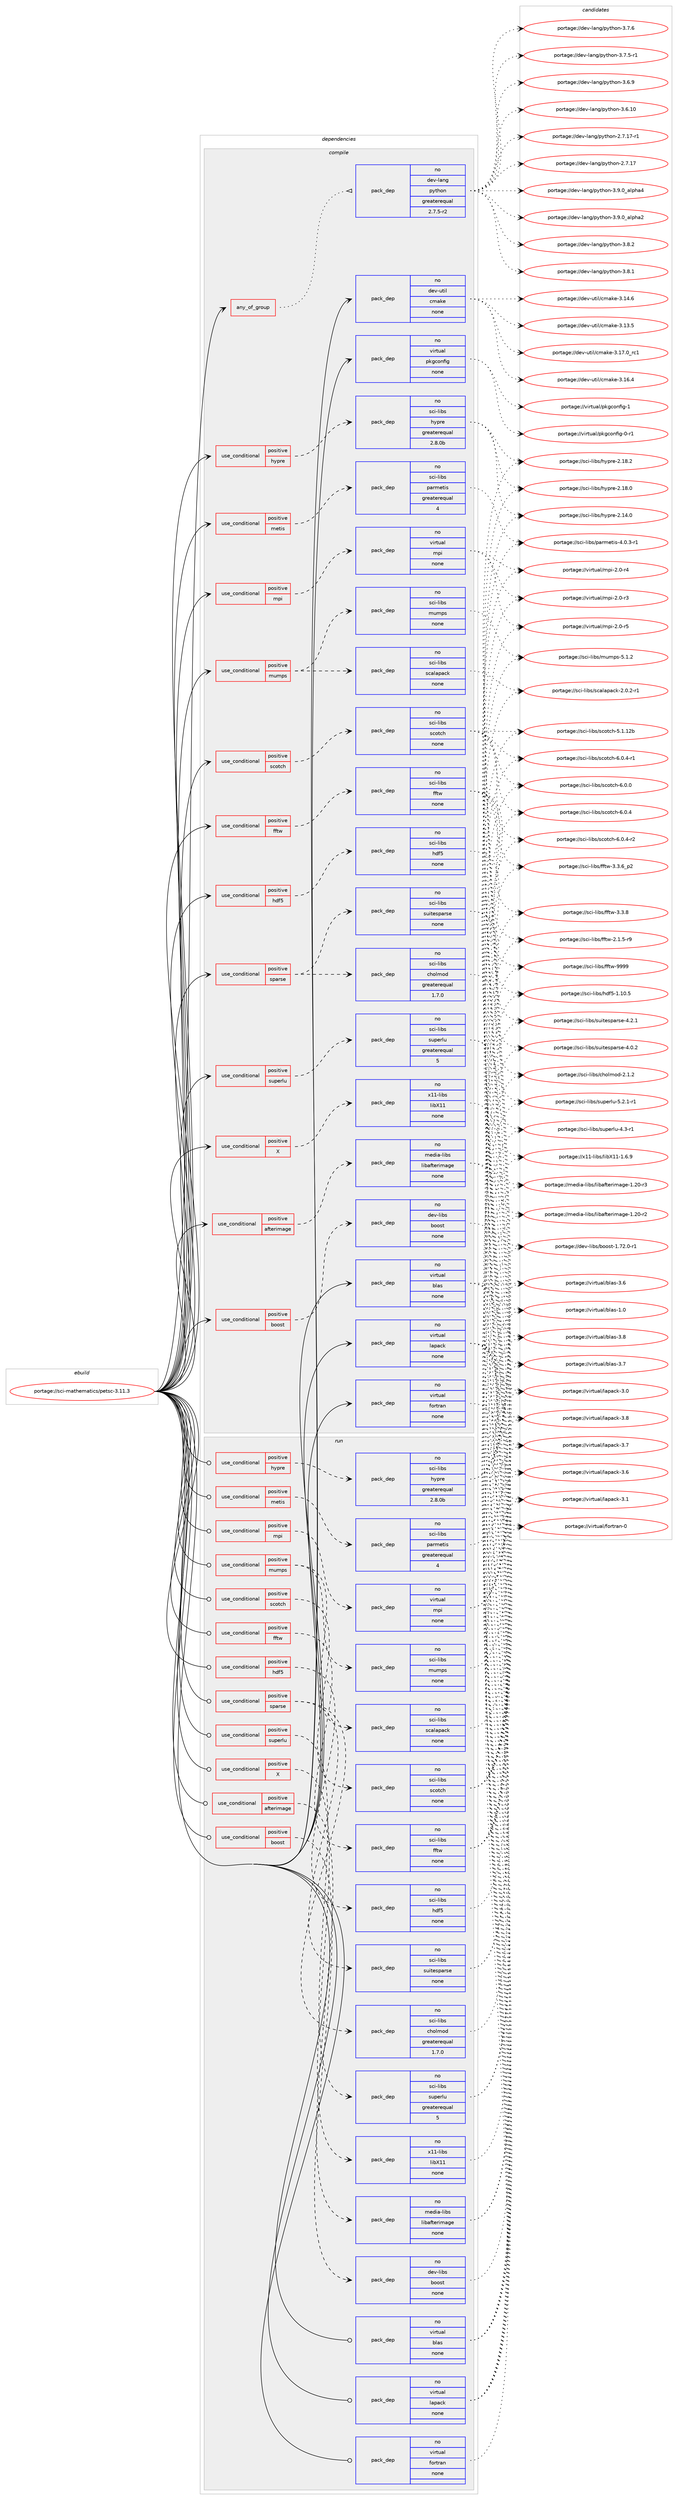 digraph prolog {

# *************
# Graph options
# *************

newrank=true;
concentrate=true;
compound=true;
graph [rankdir=LR,fontname=Helvetica,fontsize=10,ranksep=1.5];#, ranksep=2.5, nodesep=0.2];
edge  [arrowhead=vee];
node  [fontname=Helvetica,fontsize=10];

# **********
# The ebuild
# **********

subgraph cluster_leftcol {
color=gray;
rank=same;
label=<<i>ebuild</i>>;
id [label="portage://sci-mathematics/petsc-3.11.3", color=red, width=4, href="../sci-mathematics/petsc-3.11.3.svg"];
}

# ****************
# The dependencies
# ****************

subgraph cluster_midcol {
color=gray;
label=<<i>dependencies</i>>;
subgraph cluster_compile {
fillcolor="#eeeeee";
style=filled;
label=<<i>compile</i>>;
subgraph any966 {
dependency46547 [label=<<TABLE BORDER="0" CELLBORDER="1" CELLSPACING="0" CELLPADDING="4"><TR><TD CELLPADDING="10">any_of_group</TD></TR></TABLE>>, shape=none, color=red];subgraph pack35957 {
dependency46548 [label=<<TABLE BORDER="0" CELLBORDER="1" CELLSPACING="0" CELLPADDING="4" WIDTH="220"><TR><TD ROWSPAN="6" CELLPADDING="30">pack_dep</TD></TR><TR><TD WIDTH="110">no</TD></TR><TR><TD>dev-lang</TD></TR><TR><TD>python</TD></TR><TR><TD>greaterequal</TD></TR><TR><TD>2.7.5-r2</TD></TR></TABLE>>, shape=none, color=blue];
}
dependency46547:e -> dependency46548:w [weight=20,style="dotted",arrowhead="oinv"];
}
id:e -> dependency46547:w [weight=20,style="solid",arrowhead="vee"];
subgraph cond9576 {
dependency46549 [label=<<TABLE BORDER="0" CELLBORDER="1" CELLSPACING="0" CELLPADDING="4"><TR><TD ROWSPAN="3" CELLPADDING="10">use_conditional</TD></TR><TR><TD>positive</TD></TR><TR><TD>X</TD></TR></TABLE>>, shape=none, color=red];
subgraph pack35958 {
dependency46550 [label=<<TABLE BORDER="0" CELLBORDER="1" CELLSPACING="0" CELLPADDING="4" WIDTH="220"><TR><TD ROWSPAN="6" CELLPADDING="30">pack_dep</TD></TR><TR><TD WIDTH="110">no</TD></TR><TR><TD>x11-libs</TD></TR><TR><TD>libX11</TD></TR><TR><TD>none</TD></TR><TR><TD></TD></TR></TABLE>>, shape=none, color=blue];
}
dependency46549:e -> dependency46550:w [weight=20,style="dashed",arrowhead="vee"];
}
id:e -> dependency46549:w [weight=20,style="solid",arrowhead="vee"];
subgraph cond9577 {
dependency46551 [label=<<TABLE BORDER="0" CELLBORDER="1" CELLSPACING="0" CELLPADDING="4"><TR><TD ROWSPAN="3" CELLPADDING="10">use_conditional</TD></TR><TR><TD>positive</TD></TR><TR><TD>afterimage</TD></TR></TABLE>>, shape=none, color=red];
subgraph pack35959 {
dependency46552 [label=<<TABLE BORDER="0" CELLBORDER="1" CELLSPACING="0" CELLPADDING="4" WIDTH="220"><TR><TD ROWSPAN="6" CELLPADDING="30">pack_dep</TD></TR><TR><TD WIDTH="110">no</TD></TR><TR><TD>media-libs</TD></TR><TR><TD>libafterimage</TD></TR><TR><TD>none</TD></TR><TR><TD></TD></TR></TABLE>>, shape=none, color=blue];
}
dependency46551:e -> dependency46552:w [weight=20,style="dashed",arrowhead="vee"];
}
id:e -> dependency46551:w [weight=20,style="solid",arrowhead="vee"];
subgraph cond9578 {
dependency46553 [label=<<TABLE BORDER="0" CELLBORDER="1" CELLSPACING="0" CELLPADDING="4"><TR><TD ROWSPAN="3" CELLPADDING="10">use_conditional</TD></TR><TR><TD>positive</TD></TR><TR><TD>boost</TD></TR></TABLE>>, shape=none, color=red];
subgraph pack35960 {
dependency46554 [label=<<TABLE BORDER="0" CELLBORDER="1" CELLSPACING="0" CELLPADDING="4" WIDTH="220"><TR><TD ROWSPAN="6" CELLPADDING="30">pack_dep</TD></TR><TR><TD WIDTH="110">no</TD></TR><TR><TD>dev-libs</TD></TR><TR><TD>boost</TD></TR><TR><TD>none</TD></TR><TR><TD></TD></TR></TABLE>>, shape=none, color=blue];
}
dependency46553:e -> dependency46554:w [weight=20,style="dashed",arrowhead="vee"];
}
id:e -> dependency46553:w [weight=20,style="solid",arrowhead="vee"];
subgraph cond9579 {
dependency46555 [label=<<TABLE BORDER="0" CELLBORDER="1" CELLSPACING="0" CELLPADDING="4"><TR><TD ROWSPAN="3" CELLPADDING="10">use_conditional</TD></TR><TR><TD>positive</TD></TR><TR><TD>fftw</TD></TR></TABLE>>, shape=none, color=red];
subgraph pack35961 {
dependency46556 [label=<<TABLE BORDER="0" CELLBORDER="1" CELLSPACING="0" CELLPADDING="4" WIDTH="220"><TR><TD ROWSPAN="6" CELLPADDING="30">pack_dep</TD></TR><TR><TD WIDTH="110">no</TD></TR><TR><TD>sci-libs</TD></TR><TR><TD>fftw</TD></TR><TR><TD>none</TD></TR><TR><TD></TD></TR></TABLE>>, shape=none, color=blue];
}
dependency46555:e -> dependency46556:w [weight=20,style="dashed",arrowhead="vee"];
}
id:e -> dependency46555:w [weight=20,style="solid",arrowhead="vee"];
subgraph cond9580 {
dependency46557 [label=<<TABLE BORDER="0" CELLBORDER="1" CELLSPACING="0" CELLPADDING="4"><TR><TD ROWSPAN="3" CELLPADDING="10">use_conditional</TD></TR><TR><TD>positive</TD></TR><TR><TD>hdf5</TD></TR></TABLE>>, shape=none, color=red];
subgraph pack35962 {
dependency46558 [label=<<TABLE BORDER="0" CELLBORDER="1" CELLSPACING="0" CELLPADDING="4" WIDTH="220"><TR><TD ROWSPAN="6" CELLPADDING="30">pack_dep</TD></TR><TR><TD WIDTH="110">no</TD></TR><TR><TD>sci-libs</TD></TR><TR><TD>hdf5</TD></TR><TR><TD>none</TD></TR><TR><TD></TD></TR></TABLE>>, shape=none, color=blue];
}
dependency46557:e -> dependency46558:w [weight=20,style="dashed",arrowhead="vee"];
}
id:e -> dependency46557:w [weight=20,style="solid",arrowhead="vee"];
subgraph cond9581 {
dependency46559 [label=<<TABLE BORDER="0" CELLBORDER="1" CELLSPACING="0" CELLPADDING="4"><TR><TD ROWSPAN="3" CELLPADDING="10">use_conditional</TD></TR><TR><TD>positive</TD></TR><TR><TD>hypre</TD></TR></TABLE>>, shape=none, color=red];
subgraph pack35963 {
dependency46560 [label=<<TABLE BORDER="0" CELLBORDER="1" CELLSPACING="0" CELLPADDING="4" WIDTH="220"><TR><TD ROWSPAN="6" CELLPADDING="30">pack_dep</TD></TR><TR><TD WIDTH="110">no</TD></TR><TR><TD>sci-libs</TD></TR><TR><TD>hypre</TD></TR><TR><TD>greaterequal</TD></TR><TR><TD>2.8.0b</TD></TR></TABLE>>, shape=none, color=blue];
}
dependency46559:e -> dependency46560:w [weight=20,style="dashed",arrowhead="vee"];
}
id:e -> dependency46559:w [weight=20,style="solid",arrowhead="vee"];
subgraph cond9582 {
dependency46561 [label=<<TABLE BORDER="0" CELLBORDER="1" CELLSPACING="0" CELLPADDING="4"><TR><TD ROWSPAN="3" CELLPADDING="10">use_conditional</TD></TR><TR><TD>positive</TD></TR><TR><TD>metis</TD></TR></TABLE>>, shape=none, color=red];
subgraph pack35964 {
dependency46562 [label=<<TABLE BORDER="0" CELLBORDER="1" CELLSPACING="0" CELLPADDING="4" WIDTH="220"><TR><TD ROWSPAN="6" CELLPADDING="30">pack_dep</TD></TR><TR><TD WIDTH="110">no</TD></TR><TR><TD>sci-libs</TD></TR><TR><TD>parmetis</TD></TR><TR><TD>greaterequal</TD></TR><TR><TD>4</TD></TR></TABLE>>, shape=none, color=blue];
}
dependency46561:e -> dependency46562:w [weight=20,style="dashed",arrowhead="vee"];
}
id:e -> dependency46561:w [weight=20,style="solid",arrowhead="vee"];
subgraph cond9583 {
dependency46563 [label=<<TABLE BORDER="0" CELLBORDER="1" CELLSPACING="0" CELLPADDING="4"><TR><TD ROWSPAN="3" CELLPADDING="10">use_conditional</TD></TR><TR><TD>positive</TD></TR><TR><TD>mpi</TD></TR></TABLE>>, shape=none, color=red];
subgraph pack35965 {
dependency46564 [label=<<TABLE BORDER="0" CELLBORDER="1" CELLSPACING="0" CELLPADDING="4" WIDTH="220"><TR><TD ROWSPAN="6" CELLPADDING="30">pack_dep</TD></TR><TR><TD WIDTH="110">no</TD></TR><TR><TD>virtual</TD></TR><TR><TD>mpi</TD></TR><TR><TD>none</TD></TR><TR><TD></TD></TR></TABLE>>, shape=none, color=blue];
}
dependency46563:e -> dependency46564:w [weight=20,style="dashed",arrowhead="vee"];
}
id:e -> dependency46563:w [weight=20,style="solid",arrowhead="vee"];
subgraph cond9584 {
dependency46565 [label=<<TABLE BORDER="0" CELLBORDER="1" CELLSPACING="0" CELLPADDING="4"><TR><TD ROWSPAN="3" CELLPADDING="10">use_conditional</TD></TR><TR><TD>positive</TD></TR><TR><TD>mumps</TD></TR></TABLE>>, shape=none, color=red];
subgraph pack35966 {
dependency46566 [label=<<TABLE BORDER="0" CELLBORDER="1" CELLSPACING="0" CELLPADDING="4" WIDTH="220"><TR><TD ROWSPAN="6" CELLPADDING="30">pack_dep</TD></TR><TR><TD WIDTH="110">no</TD></TR><TR><TD>sci-libs</TD></TR><TR><TD>mumps</TD></TR><TR><TD>none</TD></TR><TR><TD></TD></TR></TABLE>>, shape=none, color=blue];
}
dependency46565:e -> dependency46566:w [weight=20,style="dashed",arrowhead="vee"];
subgraph pack35967 {
dependency46567 [label=<<TABLE BORDER="0" CELLBORDER="1" CELLSPACING="0" CELLPADDING="4" WIDTH="220"><TR><TD ROWSPAN="6" CELLPADDING="30">pack_dep</TD></TR><TR><TD WIDTH="110">no</TD></TR><TR><TD>sci-libs</TD></TR><TR><TD>scalapack</TD></TR><TR><TD>none</TD></TR><TR><TD></TD></TR></TABLE>>, shape=none, color=blue];
}
dependency46565:e -> dependency46567:w [weight=20,style="dashed",arrowhead="vee"];
}
id:e -> dependency46565:w [weight=20,style="solid",arrowhead="vee"];
subgraph cond9585 {
dependency46568 [label=<<TABLE BORDER="0" CELLBORDER="1" CELLSPACING="0" CELLPADDING="4"><TR><TD ROWSPAN="3" CELLPADDING="10">use_conditional</TD></TR><TR><TD>positive</TD></TR><TR><TD>scotch</TD></TR></TABLE>>, shape=none, color=red];
subgraph pack35968 {
dependency46569 [label=<<TABLE BORDER="0" CELLBORDER="1" CELLSPACING="0" CELLPADDING="4" WIDTH="220"><TR><TD ROWSPAN="6" CELLPADDING="30">pack_dep</TD></TR><TR><TD WIDTH="110">no</TD></TR><TR><TD>sci-libs</TD></TR><TR><TD>scotch</TD></TR><TR><TD>none</TD></TR><TR><TD></TD></TR></TABLE>>, shape=none, color=blue];
}
dependency46568:e -> dependency46569:w [weight=20,style="dashed",arrowhead="vee"];
}
id:e -> dependency46568:w [weight=20,style="solid",arrowhead="vee"];
subgraph cond9586 {
dependency46570 [label=<<TABLE BORDER="0" CELLBORDER="1" CELLSPACING="0" CELLPADDING="4"><TR><TD ROWSPAN="3" CELLPADDING="10">use_conditional</TD></TR><TR><TD>positive</TD></TR><TR><TD>sparse</TD></TR></TABLE>>, shape=none, color=red];
subgraph pack35969 {
dependency46571 [label=<<TABLE BORDER="0" CELLBORDER="1" CELLSPACING="0" CELLPADDING="4" WIDTH="220"><TR><TD ROWSPAN="6" CELLPADDING="30">pack_dep</TD></TR><TR><TD WIDTH="110">no</TD></TR><TR><TD>sci-libs</TD></TR><TR><TD>suitesparse</TD></TR><TR><TD>none</TD></TR><TR><TD></TD></TR></TABLE>>, shape=none, color=blue];
}
dependency46570:e -> dependency46571:w [weight=20,style="dashed",arrowhead="vee"];
subgraph pack35970 {
dependency46572 [label=<<TABLE BORDER="0" CELLBORDER="1" CELLSPACING="0" CELLPADDING="4" WIDTH="220"><TR><TD ROWSPAN="6" CELLPADDING="30">pack_dep</TD></TR><TR><TD WIDTH="110">no</TD></TR><TR><TD>sci-libs</TD></TR><TR><TD>cholmod</TD></TR><TR><TD>greaterequal</TD></TR><TR><TD>1.7.0</TD></TR></TABLE>>, shape=none, color=blue];
}
dependency46570:e -> dependency46572:w [weight=20,style="dashed",arrowhead="vee"];
}
id:e -> dependency46570:w [weight=20,style="solid",arrowhead="vee"];
subgraph cond9587 {
dependency46573 [label=<<TABLE BORDER="0" CELLBORDER="1" CELLSPACING="0" CELLPADDING="4"><TR><TD ROWSPAN="3" CELLPADDING="10">use_conditional</TD></TR><TR><TD>positive</TD></TR><TR><TD>superlu</TD></TR></TABLE>>, shape=none, color=red];
subgraph pack35971 {
dependency46574 [label=<<TABLE BORDER="0" CELLBORDER="1" CELLSPACING="0" CELLPADDING="4" WIDTH="220"><TR><TD ROWSPAN="6" CELLPADDING="30">pack_dep</TD></TR><TR><TD WIDTH="110">no</TD></TR><TR><TD>sci-libs</TD></TR><TR><TD>superlu</TD></TR><TR><TD>greaterequal</TD></TR><TR><TD>5</TD></TR></TABLE>>, shape=none, color=blue];
}
dependency46573:e -> dependency46574:w [weight=20,style="dashed",arrowhead="vee"];
}
id:e -> dependency46573:w [weight=20,style="solid",arrowhead="vee"];
subgraph pack35972 {
dependency46575 [label=<<TABLE BORDER="0" CELLBORDER="1" CELLSPACING="0" CELLPADDING="4" WIDTH="220"><TR><TD ROWSPAN="6" CELLPADDING="30">pack_dep</TD></TR><TR><TD WIDTH="110">no</TD></TR><TR><TD>dev-util</TD></TR><TR><TD>cmake</TD></TR><TR><TD>none</TD></TR><TR><TD></TD></TR></TABLE>>, shape=none, color=blue];
}
id:e -> dependency46575:w [weight=20,style="solid",arrowhead="vee"];
subgraph pack35973 {
dependency46576 [label=<<TABLE BORDER="0" CELLBORDER="1" CELLSPACING="0" CELLPADDING="4" WIDTH="220"><TR><TD ROWSPAN="6" CELLPADDING="30">pack_dep</TD></TR><TR><TD WIDTH="110">no</TD></TR><TR><TD>virtual</TD></TR><TR><TD>blas</TD></TR><TR><TD>none</TD></TR><TR><TD></TD></TR></TABLE>>, shape=none, color=blue];
}
id:e -> dependency46576:w [weight=20,style="solid",arrowhead="vee"];
subgraph pack35974 {
dependency46577 [label=<<TABLE BORDER="0" CELLBORDER="1" CELLSPACING="0" CELLPADDING="4" WIDTH="220"><TR><TD ROWSPAN="6" CELLPADDING="30">pack_dep</TD></TR><TR><TD WIDTH="110">no</TD></TR><TR><TD>virtual</TD></TR><TR><TD>fortran</TD></TR><TR><TD>none</TD></TR><TR><TD></TD></TR></TABLE>>, shape=none, color=blue];
}
id:e -> dependency46577:w [weight=20,style="solid",arrowhead="vee"];
subgraph pack35975 {
dependency46578 [label=<<TABLE BORDER="0" CELLBORDER="1" CELLSPACING="0" CELLPADDING="4" WIDTH="220"><TR><TD ROWSPAN="6" CELLPADDING="30">pack_dep</TD></TR><TR><TD WIDTH="110">no</TD></TR><TR><TD>virtual</TD></TR><TR><TD>lapack</TD></TR><TR><TD>none</TD></TR><TR><TD></TD></TR></TABLE>>, shape=none, color=blue];
}
id:e -> dependency46578:w [weight=20,style="solid",arrowhead="vee"];
subgraph pack35976 {
dependency46579 [label=<<TABLE BORDER="0" CELLBORDER="1" CELLSPACING="0" CELLPADDING="4" WIDTH="220"><TR><TD ROWSPAN="6" CELLPADDING="30">pack_dep</TD></TR><TR><TD WIDTH="110">no</TD></TR><TR><TD>virtual</TD></TR><TR><TD>pkgconfig</TD></TR><TR><TD>none</TD></TR><TR><TD></TD></TR></TABLE>>, shape=none, color=blue];
}
id:e -> dependency46579:w [weight=20,style="solid",arrowhead="vee"];
}
subgraph cluster_compileandrun {
fillcolor="#eeeeee";
style=filled;
label=<<i>compile and run</i>>;
}
subgraph cluster_run {
fillcolor="#eeeeee";
style=filled;
label=<<i>run</i>>;
subgraph cond9588 {
dependency46580 [label=<<TABLE BORDER="0" CELLBORDER="1" CELLSPACING="0" CELLPADDING="4"><TR><TD ROWSPAN="3" CELLPADDING="10">use_conditional</TD></TR><TR><TD>positive</TD></TR><TR><TD>X</TD></TR></TABLE>>, shape=none, color=red];
subgraph pack35977 {
dependency46581 [label=<<TABLE BORDER="0" CELLBORDER="1" CELLSPACING="0" CELLPADDING="4" WIDTH="220"><TR><TD ROWSPAN="6" CELLPADDING="30">pack_dep</TD></TR><TR><TD WIDTH="110">no</TD></TR><TR><TD>x11-libs</TD></TR><TR><TD>libX11</TD></TR><TR><TD>none</TD></TR><TR><TD></TD></TR></TABLE>>, shape=none, color=blue];
}
dependency46580:e -> dependency46581:w [weight=20,style="dashed",arrowhead="vee"];
}
id:e -> dependency46580:w [weight=20,style="solid",arrowhead="odot"];
subgraph cond9589 {
dependency46582 [label=<<TABLE BORDER="0" CELLBORDER="1" CELLSPACING="0" CELLPADDING="4"><TR><TD ROWSPAN="3" CELLPADDING="10">use_conditional</TD></TR><TR><TD>positive</TD></TR><TR><TD>afterimage</TD></TR></TABLE>>, shape=none, color=red];
subgraph pack35978 {
dependency46583 [label=<<TABLE BORDER="0" CELLBORDER="1" CELLSPACING="0" CELLPADDING="4" WIDTH="220"><TR><TD ROWSPAN="6" CELLPADDING="30">pack_dep</TD></TR><TR><TD WIDTH="110">no</TD></TR><TR><TD>media-libs</TD></TR><TR><TD>libafterimage</TD></TR><TR><TD>none</TD></TR><TR><TD></TD></TR></TABLE>>, shape=none, color=blue];
}
dependency46582:e -> dependency46583:w [weight=20,style="dashed",arrowhead="vee"];
}
id:e -> dependency46582:w [weight=20,style="solid",arrowhead="odot"];
subgraph cond9590 {
dependency46584 [label=<<TABLE BORDER="0" CELLBORDER="1" CELLSPACING="0" CELLPADDING="4"><TR><TD ROWSPAN="3" CELLPADDING="10">use_conditional</TD></TR><TR><TD>positive</TD></TR><TR><TD>boost</TD></TR></TABLE>>, shape=none, color=red];
subgraph pack35979 {
dependency46585 [label=<<TABLE BORDER="0" CELLBORDER="1" CELLSPACING="0" CELLPADDING="4" WIDTH="220"><TR><TD ROWSPAN="6" CELLPADDING="30">pack_dep</TD></TR><TR><TD WIDTH="110">no</TD></TR><TR><TD>dev-libs</TD></TR><TR><TD>boost</TD></TR><TR><TD>none</TD></TR><TR><TD></TD></TR></TABLE>>, shape=none, color=blue];
}
dependency46584:e -> dependency46585:w [weight=20,style="dashed",arrowhead="vee"];
}
id:e -> dependency46584:w [weight=20,style="solid",arrowhead="odot"];
subgraph cond9591 {
dependency46586 [label=<<TABLE BORDER="0" CELLBORDER="1" CELLSPACING="0" CELLPADDING="4"><TR><TD ROWSPAN="3" CELLPADDING="10">use_conditional</TD></TR><TR><TD>positive</TD></TR><TR><TD>fftw</TD></TR></TABLE>>, shape=none, color=red];
subgraph pack35980 {
dependency46587 [label=<<TABLE BORDER="0" CELLBORDER="1" CELLSPACING="0" CELLPADDING="4" WIDTH="220"><TR><TD ROWSPAN="6" CELLPADDING="30">pack_dep</TD></TR><TR><TD WIDTH="110">no</TD></TR><TR><TD>sci-libs</TD></TR><TR><TD>fftw</TD></TR><TR><TD>none</TD></TR><TR><TD></TD></TR></TABLE>>, shape=none, color=blue];
}
dependency46586:e -> dependency46587:w [weight=20,style="dashed",arrowhead="vee"];
}
id:e -> dependency46586:w [weight=20,style="solid",arrowhead="odot"];
subgraph cond9592 {
dependency46588 [label=<<TABLE BORDER="0" CELLBORDER="1" CELLSPACING="0" CELLPADDING="4"><TR><TD ROWSPAN="3" CELLPADDING="10">use_conditional</TD></TR><TR><TD>positive</TD></TR><TR><TD>hdf5</TD></TR></TABLE>>, shape=none, color=red];
subgraph pack35981 {
dependency46589 [label=<<TABLE BORDER="0" CELLBORDER="1" CELLSPACING="0" CELLPADDING="4" WIDTH="220"><TR><TD ROWSPAN="6" CELLPADDING="30">pack_dep</TD></TR><TR><TD WIDTH="110">no</TD></TR><TR><TD>sci-libs</TD></TR><TR><TD>hdf5</TD></TR><TR><TD>none</TD></TR><TR><TD></TD></TR></TABLE>>, shape=none, color=blue];
}
dependency46588:e -> dependency46589:w [weight=20,style="dashed",arrowhead="vee"];
}
id:e -> dependency46588:w [weight=20,style="solid",arrowhead="odot"];
subgraph cond9593 {
dependency46590 [label=<<TABLE BORDER="0" CELLBORDER="1" CELLSPACING="0" CELLPADDING="4"><TR><TD ROWSPAN="3" CELLPADDING="10">use_conditional</TD></TR><TR><TD>positive</TD></TR><TR><TD>hypre</TD></TR></TABLE>>, shape=none, color=red];
subgraph pack35982 {
dependency46591 [label=<<TABLE BORDER="0" CELLBORDER="1" CELLSPACING="0" CELLPADDING="4" WIDTH="220"><TR><TD ROWSPAN="6" CELLPADDING="30">pack_dep</TD></TR><TR><TD WIDTH="110">no</TD></TR><TR><TD>sci-libs</TD></TR><TR><TD>hypre</TD></TR><TR><TD>greaterequal</TD></TR><TR><TD>2.8.0b</TD></TR></TABLE>>, shape=none, color=blue];
}
dependency46590:e -> dependency46591:w [weight=20,style="dashed",arrowhead="vee"];
}
id:e -> dependency46590:w [weight=20,style="solid",arrowhead="odot"];
subgraph cond9594 {
dependency46592 [label=<<TABLE BORDER="0" CELLBORDER="1" CELLSPACING="0" CELLPADDING="4"><TR><TD ROWSPAN="3" CELLPADDING="10">use_conditional</TD></TR><TR><TD>positive</TD></TR><TR><TD>metis</TD></TR></TABLE>>, shape=none, color=red];
subgraph pack35983 {
dependency46593 [label=<<TABLE BORDER="0" CELLBORDER="1" CELLSPACING="0" CELLPADDING="4" WIDTH="220"><TR><TD ROWSPAN="6" CELLPADDING="30">pack_dep</TD></TR><TR><TD WIDTH="110">no</TD></TR><TR><TD>sci-libs</TD></TR><TR><TD>parmetis</TD></TR><TR><TD>greaterequal</TD></TR><TR><TD>4</TD></TR></TABLE>>, shape=none, color=blue];
}
dependency46592:e -> dependency46593:w [weight=20,style="dashed",arrowhead="vee"];
}
id:e -> dependency46592:w [weight=20,style="solid",arrowhead="odot"];
subgraph cond9595 {
dependency46594 [label=<<TABLE BORDER="0" CELLBORDER="1" CELLSPACING="0" CELLPADDING="4"><TR><TD ROWSPAN="3" CELLPADDING="10">use_conditional</TD></TR><TR><TD>positive</TD></TR><TR><TD>mpi</TD></TR></TABLE>>, shape=none, color=red];
subgraph pack35984 {
dependency46595 [label=<<TABLE BORDER="0" CELLBORDER="1" CELLSPACING="0" CELLPADDING="4" WIDTH="220"><TR><TD ROWSPAN="6" CELLPADDING="30">pack_dep</TD></TR><TR><TD WIDTH="110">no</TD></TR><TR><TD>virtual</TD></TR><TR><TD>mpi</TD></TR><TR><TD>none</TD></TR><TR><TD></TD></TR></TABLE>>, shape=none, color=blue];
}
dependency46594:e -> dependency46595:w [weight=20,style="dashed",arrowhead="vee"];
}
id:e -> dependency46594:w [weight=20,style="solid",arrowhead="odot"];
subgraph cond9596 {
dependency46596 [label=<<TABLE BORDER="0" CELLBORDER="1" CELLSPACING="0" CELLPADDING="4"><TR><TD ROWSPAN="3" CELLPADDING="10">use_conditional</TD></TR><TR><TD>positive</TD></TR><TR><TD>mumps</TD></TR></TABLE>>, shape=none, color=red];
subgraph pack35985 {
dependency46597 [label=<<TABLE BORDER="0" CELLBORDER="1" CELLSPACING="0" CELLPADDING="4" WIDTH="220"><TR><TD ROWSPAN="6" CELLPADDING="30">pack_dep</TD></TR><TR><TD WIDTH="110">no</TD></TR><TR><TD>sci-libs</TD></TR><TR><TD>mumps</TD></TR><TR><TD>none</TD></TR><TR><TD></TD></TR></TABLE>>, shape=none, color=blue];
}
dependency46596:e -> dependency46597:w [weight=20,style="dashed",arrowhead="vee"];
subgraph pack35986 {
dependency46598 [label=<<TABLE BORDER="0" CELLBORDER="1" CELLSPACING="0" CELLPADDING="4" WIDTH="220"><TR><TD ROWSPAN="6" CELLPADDING="30">pack_dep</TD></TR><TR><TD WIDTH="110">no</TD></TR><TR><TD>sci-libs</TD></TR><TR><TD>scalapack</TD></TR><TR><TD>none</TD></TR><TR><TD></TD></TR></TABLE>>, shape=none, color=blue];
}
dependency46596:e -> dependency46598:w [weight=20,style="dashed",arrowhead="vee"];
}
id:e -> dependency46596:w [weight=20,style="solid",arrowhead="odot"];
subgraph cond9597 {
dependency46599 [label=<<TABLE BORDER="0" CELLBORDER="1" CELLSPACING="0" CELLPADDING="4"><TR><TD ROWSPAN="3" CELLPADDING="10">use_conditional</TD></TR><TR><TD>positive</TD></TR><TR><TD>scotch</TD></TR></TABLE>>, shape=none, color=red];
subgraph pack35987 {
dependency46600 [label=<<TABLE BORDER="0" CELLBORDER="1" CELLSPACING="0" CELLPADDING="4" WIDTH="220"><TR><TD ROWSPAN="6" CELLPADDING="30">pack_dep</TD></TR><TR><TD WIDTH="110">no</TD></TR><TR><TD>sci-libs</TD></TR><TR><TD>scotch</TD></TR><TR><TD>none</TD></TR><TR><TD></TD></TR></TABLE>>, shape=none, color=blue];
}
dependency46599:e -> dependency46600:w [weight=20,style="dashed",arrowhead="vee"];
}
id:e -> dependency46599:w [weight=20,style="solid",arrowhead="odot"];
subgraph cond9598 {
dependency46601 [label=<<TABLE BORDER="0" CELLBORDER="1" CELLSPACING="0" CELLPADDING="4"><TR><TD ROWSPAN="3" CELLPADDING="10">use_conditional</TD></TR><TR><TD>positive</TD></TR><TR><TD>sparse</TD></TR></TABLE>>, shape=none, color=red];
subgraph pack35988 {
dependency46602 [label=<<TABLE BORDER="0" CELLBORDER="1" CELLSPACING="0" CELLPADDING="4" WIDTH="220"><TR><TD ROWSPAN="6" CELLPADDING="30">pack_dep</TD></TR><TR><TD WIDTH="110">no</TD></TR><TR><TD>sci-libs</TD></TR><TR><TD>suitesparse</TD></TR><TR><TD>none</TD></TR><TR><TD></TD></TR></TABLE>>, shape=none, color=blue];
}
dependency46601:e -> dependency46602:w [weight=20,style="dashed",arrowhead="vee"];
subgraph pack35989 {
dependency46603 [label=<<TABLE BORDER="0" CELLBORDER="1" CELLSPACING="0" CELLPADDING="4" WIDTH="220"><TR><TD ROWSPAN="6" CELLPADDING="30">pack_dep</TD></TR><TR><TD WIDTH="110">no</TD></TR><TR><TD>sci-libs</TD></TR><TR><TD>cholmod</TD></TR><TR><TD>greaterequal</TD></TR><TR><TD>1.7.0</TD></TR></TABLE>>, shape=none, color=blue];
}
dependency46601:e -> dependency46603:w [weight=20,style="dashed",arrowhead="vee"];
}
id:e -> dependency46601:w [weight=20,style="solid",arrowhead="odot"];
subgraph cond9599 {
dependency46604 [label=<<TABLE BORDER="0" CELLBORDER="1" CELLSPACING="0" CELLPADDING="4"><TR><TD ROWSPAN="3" CELLPADDING="10">use_conditional</TD></TR><TR><TD>positive</TD></TR><TR><TD>superlu</TD></TR></TABLE>>, shape=none, color=red];
subgraph pack35990 {
dependency46605 [label=<<TABLE BORDER="0" CELLBORDER="1" CELLSPACING="0" CELLPADDING="4" WIDTH="220"><TR><TD ROWSPAN="6" CELLPADDING="30">pack_dep</TD></TR><TR><TD WIDTH="110">no</TD></TR><TR><TD>sci-libs</TD></TR><TR><TD>superlu</TD></TR><TR><TD>greaterequal</TD></TR><TR><TD>5</TD></TR></TABLE>>, shape=none, color=blue];
}
dependency46604:e -> dependency46605:w [weight=20,style="dashed",arrowhead="vee"];
}
id:e -> dependency46604:w [weight=20,style="solid",arrowhead="odot"];
subgraph pack35991 {
dependency46606 [label=<<TABLE BORDER="0" CELLBORDER="1" CELLSPACING="0" CELLPADDING="4" WIDTH="220"><TR><TD ROWSPAN="6" CELLPADDING="30">pack_dep</TD></TR><TR><TD WIDTH="110">no</TD></TR><TR><TD>virtual</TD></TR><TR><TD>blas</TD></TR><TR><TD>none</TD></TR><TR><TD></TD></TR></TABLE>>, shape=none, color=blue];
}
id:e -> dependency46606:w [weight=20,style="solid",arrowhead="odot"];
subgraph pack35992 {
dependency46607 [label=<<TABLE BORDER="0" CELLBORDER="1" CELLSPACING="0" CELLPADDING="4" WIDTH="220"><TR><TD ROWSPAN="6" CELLPADDING="30">pack_dep</TD></TR><TR><TD WIDTH="110">no</TD></TR><TR><TD>virtual</TD></TR><TR><TD>fortran</TD></TR><TR><TD>none</TD></TR><TR><TD></TD></TR></TABLE>>, shape=none, color=blue];
}
id:e -> dependency46607:w [weight=20,style="solid",arrowhead="odot"];
subgraph pack35993 {
dependency46608 [label=<<TABLE BORDER="0" CELLBORDER="1" CELLSPACING="0" CELLPADDING="4" WIDTH="220"><TR><TD ROWSPAN="6" CELLPADDING="30">pack_dep</TD></TR><TR><TD WIDTH="110">no</TD></TR><TR><TD>virtual</TD></TR><TR><TD>lapack</TD></TR><TR><TD>none</TD></TR><TR><TD></TD></TR></TABLE>>, shape=none, color=blue];
}
id:e -> dependency46608:w [weight=20,style="solid",arrowhead="odot"];
}
}

# **************
# The candidates
# **************

subgraph cluster_choices {
rank=same;
color=gray;
label=<<i>candidates</i>>;

subgraph choice35957 {
color=black;
nodesep=1;
choice10010111845108971101034711212111610411111045514657464895971081121049752 [label="portage://dev-lang/python-3.9.0_alpha4", color=red, width=4,href="../dev-lang/python-3.9.0_alpha4.svg"];
choice10010111845108971101034711212111610411111045514657464895971081121049750 [label="portage://dev-lang/python-3.9.0_alpha2", color=red, width=4,href="../dev-lang/python-3.9.0_alpha2.svg"];
choice100101118451089711010347112121116104111110455146564650 [label="portage://dev-lang/python-3.8.2", color=red, width=4,href="../dev-lang/python-3.8.2.svg"];
choice100101118451089711010347112121116104111110455146564649 [label="portage://dev-lang/python-3.8.1", color=red, width=4,href="../dev-lang/python-3.8.1.svg"];
choice100101118451089711010347112121116104111110455146554654 [label="portage://dev-lang/python-3.7.6", color=red, width=4,href="../dev-lang/python-3.7.6.svg"];
choice1001011184510897110103471121211161041111104551465546534511449 [label="portage://dev-lang/python-3.7.5-r1", color=red, width=4,href="../dev-lang/python-3.7.5-r1.svg"];
choice100101118451089711010347112121116104111110455146544657 [label="portage://dev-lang/python-3.6.9", color=red, width=4,href="../dev-lang/python-3.6.9.svg"];
choice10010111845108971101034711212111610411111045514654464948 [label="portage://dev-lang/python-3.6.10", color=red, width=4,href="../dev-lang/python-3.6.10.svg"];
choice100101118451089711010347112121116104111110455046554649554511449 [label="portage://dev-lang/python-2.7.17-r1", color=red, width=4,href="../dev-lang/python-2.7.17-r1.svg"];
choice10010111845108971101034711212111610411111045504655464955 [label="portage://dev-lang/python-2.7.17", color=red, width=4,href="../dev-lang/python-2.7.17.svg"];
dependency46548:e -> choice10010111845108971101034711212111610411111045514657464895971081121049752:w [style=dotted,weight="100"];
dependency46548:e -> choice10010111845108971101034711212111610411111045514657464895971081121049750:w [style=dotted,weight="100"];
dependency46548:e -> choice100101118451089711010347112121116104111110455146564650:w [style=dotted,weight="100"];
dependency46548:e -> choice100101118451089711010347112121116104111110455146564649:w [style=dotted,weight="100"];
dependency46548:e -> choice100101118451089711010347112121116104111110455146554654:w [style=dotted,weight="100"];
dependency46548:e -> choice1001011184510897110103471121211161041111104551465546534511449:w [style=dotted,weight="100"];
dependency46548:e -> choice100101118451089711010347112121116104111110455146544657:w [style=dotted,weight="100"];
dependency46548:e -> choice10010111845108971101034711212111610411111045514654464948:w [style=dotted,weight="100"];
dependency46548:e -> choice100101118451089711010347112121116104111110455046554649554511449:w [style=dotted,weight="100"];
dependency46548:e -> choice10010111845108971101034711212111610411111045504655464955:w [style=dotted,weight="100"];
}
subgraph choice35958 {
color=black;
nodesep=1;
choice120494945108105981154710810598884949454946544657 [label="portage://x11-libs/libX11-1.6.9", color=red, width=4,href="../x11-libs/libX11-1.6.9.svg"];
dependency46550:e -> choice120494945108105981154710810598884949454946544657:w [style=dotted,weight="100"];
}
subgraph choice35959 {
color=black;
nodesep=1;
choice1091011001059745108105981154710810598971021161011141051099710310145494650484511451 [label="portage://media-libs/libafterimage-1.20-r3", color=red, width=4,href="../media-libs/libafterimage-1.20-r3.svg"];
choice1091011001059745108105981154710810598971021161011141051099710310145494650484511450 [label="portage://media-libs/libafterimage-1.20-r2", color=red, width=4,href="../media-libs/libafterimage-1.20-r2.svg"];
dependency46552:e -> choice1091011001059745108105981154710810598971021161011141051099710310145494650484511451:w [style=dotted,weight="100"];
dependency46552:e -> choice1091011001059745108105981154710810598971021161011141051099710310145494650484511450:w [style=dotted,weight="100"];
}
subgraph choice35960 {
color=black;
nodesep=1;
choice10010111845108105981154798111111115116454946555046484511449 [label="portage://dev-libs/boost-1.72.0-r1", color=red, width=4,href="../dev-libs/boost-1.72.0-r1.svg"];
dependency46554:e -> choice10010111845108105981154798111111115116454946555046484511449:w [style=dotted,weight="100"];
}
subgraph choice35961 {
color=black;
nodesep=1;
choice115991054510810598115471021021161194557575757 [label="portage://sci-libs/fftw-9999", color=red, width=4,href="../sci-libs/fftw-9999.svg"];
choice11599105451081059811547102102116119455146514656 [label="portage://sci-libs/fftw-3.3.8", color=red, width=4,href="../sci-libs/fftw-3.3.8.svg"];
choice115991054510810598115471021021161194551465146549511250 [label="portage://sci-libs/fftw-3.3.6_p2", color=red, width=4,href="../sci-libs/fftw-3.3.6_p2.svg"];
choice115991054510810598115471021021161194550464946534511457 [label="portage://sci-libs/fftw-2.1.5-r9", color=red, width=4,href="../sci-libs/fftw-2.1.5-r9.svg"];
dependency46556:e -> choice115991054510810598115471021021161194557575757:w [style=dotted,weight="100"];
dependency46556:e -> choice11599105451081059811547102102116119455146514656:w [style=dotted,weight="100"];
dependency46556:e -> choice115991054510810598115471021021161194551465146549511250:w [style=dotted,weight="100"];
dependency46556:e -> choice115991054510810598115471021021161194550464946534511457:w [style=dotted,weight="100"];
}
subgraph choice35962 {
color=black;
nodesep=1;
choice115991054510810598115471041001025345494649484653 [label="portage://sci-libs/hdf5-1.10.5", color=red, width=4,href="../sci-libs/hdf5-1.10.5.svg"];
dependency46558:e -> choice115991054510810598115471041001025345494649484653:w [style=dotted,weight="100"];
}
subgraph choice35963 {
color=black;
nodesep=1;
choice1159910545108105981154710412111211410145504649564650 [label="portage://sci-libs/hypre-2.18.2", color=red, width=4,href="../sci-libs/hypre-2.18.2.svg"];
choice1159910545108105981154710412111211410145504649564648 [label="portage://sci-libs/hypre-2.18.0", color=red, width=4,href="../sci-libs/hypre-2.18.0.svg"];
choice1159910545108105981154710412111211410145504649524648 [label="portage://sci-libs/hypre-2.14.0", color=red, width=4,href="../sci-libs/hypre-2.14.0.svg"];
dependency46560:e -> choice1159910545108105981154710412111211410145504649564650:w [style=dotted,weight="100"];
dependency46560:e -> choice1159910545108105981154710412111211410145504649564648:w [style=dotted,weight="100"];
dependency46560:e -> choice1159910545108105981154710412111211410145504649524648:w [style=dotted,weight="100"];
}
subgraph choice35964 {
color=black;
nodesep=1;
choice11599105451081059811547112971141091011161051154552464846514511449 [label="portage://sci-libs/parmetis-4.0.3-r1", color=red, width=4,href="../sci-libs/parmetis-4.0.3-r1.svg"];
dependency46562:e -> choice11599105451081059811547112971141091011161051154552464846514511449:w [style=dotted,weight="100"];
}
subgraph choice35965 {
color=black;
nodesep=1;
choice1181051141161179710847109112105455046484511453 [label="portage://virtual/mpi-2.0-r5", color=red, width=4,href="../virtual/mpi-2.0-r5.svg"];
choice1181051141161179710847109112105455046484511452 [label="portage://virtual/mpi-2.0-r4", color=red, width=4,href="../virtual/mpi-2.0-r4.svg"];
choice1181051141161179710847109112105455046484511451 [label="portage://virtual/mpi-2.0-r3", color=red, width=4,href="../virtual/mpi-2.0-r3.svg"];
dependency46564:e -> choice1181051141161179710847109112105455046484511453:w [style=dotted,weight="100"];
dependency46564:e -> choice1181051141161179710847109112105455046484511452:w [style=dotted,weight="100"];
dependency46564:e -> choice1181051141161179710847109112105455046484511451:w [style=dotted,weight="100"];
}
subgraph choice35966 {
color=black;
nodesep=1;
choice11599105451081059811547109117109112115455346494650 [label="portage://sci-libs/mumps-5.1.2", color=red, width=4,href="../sci-libs/mumps-5.1.2.svg"];
dependency46566:e -> choice11599105451081059811547109117109112115455346494650:w [style=dotted,weight="100"];
}
subgraph choice35967 {
color=black;
nodesep=1;
choice1159910545108105981154711599971089711297991074550464846504511449 [label="portage://sci-libs/scalapack-2.0.2-r1", color=red, width=4,href="../sci-libs/scalapack-2.0.2-r1.svg"];
dependency46567:e -> choice1159910545108105981154711599971089711297991074550464846504511449:w [style=dotted,weight="100"];
}
subgraph choice35968 {
color=black;
nodesep=1;
choice1159910545108105981154711599111116991044554464846524511450 [label="portage://sci-libs/scotch-6.0.4-r2", color=red, width=4,href="../sci-libs/scotch-6.0.4-r2.svg"];
choice1159910545108105981154711599111116991044554464846524511449 [label="portage://sci-libs/scotch-6.0.4-r1", color=red, width=4,href="../sci-libs/scotch-6.0.4-r1.svg"];
choice115991054510810598115471159911111699104455446484652 [label="portage://sci-libs/scotch-6.0.4", color=red, width=4,href="../sci-libs/scotch-6.0.4.svg"];
choice115991054510810598115471159911111699104455446484648 [label="portage://sci-libs/scotch-6.0.0", color=red, width=4,href="../sci-libs/scotch-6.0.0.svg"];
choice1159910545108105981154711599111116991044553464946495098 [label="portage://sci-libs/scotch-5.1.12b", color=red, width=4,href="../sci-libs/scotch-5.1.12b.svg"];
dependency46569:e -> choice1159910545108105981154711599111116991044554464846524511450:w [style=dotted,weight="100"];
dependency46569:e -> choice1159910545108105981154711599111116991044554464846524511449:w [style=dotted,weight="100"];
dependency46569:e -> choice115991054510810598115471159911111699104455446484652:w [style=dotted,weight="100"];
dependency46569:e -> choice115991054510810598115471159911111699104455446484648:w [style=dotted,weight="100"];
dependency46569:e -> choice1159910545108105981154711599111116991044553464946495098:w [style=dotted,weight="100"];
}
subgraph choice35969 {
color=black;
nodesep=1;
choice1159910545108105981154711511710511610111511297114115101455246504649 [label="portage://sci-libs/suitesparse-4.2.1", color=red, width=4,href="../sci-libs/suitesparse-4.2.1.svg"];
choice1159910545108105981154711511710511610111511297114115101455246484650 [label="portage://sci-libs/suitesparse-4.0.2", color=red, width=4,href="../sci-libs/suitesparse-4.0.2.svg"];
dependency46571:e -> choice1159910545108105981154711511710511610111511297114115101455246504649:w [style=dotted,weight="100"];
dependency46571:e -> choice1159910545108105981154711511710511610111511297114115101455246484650:w [style=dotted,weight="100"];
}
subgraph choice35970 {
color=black;
nodesep=1;
choice1159910545108105981154799104111108109111100455046494650 [label="portage://sci-libs/cholmod-2.1.2", color=red, width=4,href="../sci-libs/cholmod-2.1.2.svg"];
dependency46572:e -> choice1159910545108105981154799104111108109111100455046494650:w [style=dotted,weight="100"];
}
subgraph choice35971 {
color=black;
nodesep=1;
choice115991054510810598115471151171121011141081174553465046494511449 [label="portage://sci-libs/superlu-5.2.1-r1", color=red, width=4,href="../sci-libs/superlu-5.2.1-r1.svg"];
choice11599105451081059811547115117112101114108117455246514511449 [label="portage://sci-libs/superlu-4.3-r1", color=red, width=4,href="../sci-libs/superlu-4.3-r1.svg"];
dependency46574:e -> choice115991054510810598115471151171121011141081174553465046494511449:w [style=dotted,weight="100"];
dependency46574:e -> choice11599105451081059811547115117112101114108117455246514511449:w [style=dotted,weight="100"];
}
subgraph choice35972 {
color=black;
nodesep=1;
choice1001011184511711610510847991099710710145514649554648951149949 [label="portage://dev-util/cmake-3.17.0_rc1", color=red, width=4,href="../dev-util/cmake-3.17.0_rc1.svg"];
choice1001011184511711610510847991099710710145514649544652 [label="portage://dev-util/cmake-3.16.4", color=red, width=4,href="../dev-util/cmake-3.16.4.svg"];
choice1001011184511711610510847991099710710145514649524654 [label="portage://dev-util/cmake-3.14.6", color=red, width=4,href="../dev-util/cmake-3.14.6.svg"];
choice1001011184511711610510847991099710710145514649514653 [label="portage://dev-util/cmake-3.13.5", color=red, width=4,href="../dev-util/cmake-3.13.5.svg"];
dependency46575:e -> choice1001011184511711610510847991099710710145514649554648951149949:w [style=dotted,weight="100"];
dependency46575:e -> choice1001011184511711610510847991099710710145514649544652:w [style=dotted,weight="100"];
dependency46575:e -> choice1001011184511711610510847991099710710145514649524654:w [style=dotted,weight="100"];
dependency46575:e -> choice1001011184511711610510847991099710710145514649514653:w [style=dotted,weight="100"];
}
subgraph choice35973 {
color=black;
nodesep=1;
choice1181051141161179710847981089711545514656 [label="portage://virtual/blas-3.8", color=red, width=4,href="../virtual/blas-3.8.svg"];
choice1181051141161179710847981089711545514655 [label="portage://virtual/blas-3.7", color=red, width=4,href="../virtual/blas-3.7.svg"];
choice1181051141161179710847981089711545514654 [label="portage://virtual/blas-3.6", color=red, width=4,href="../virtual/blas-3.6.svg"];
choice1181051141161179710847981089711545494648 [label="portage://virtual/blas-1.0", color=red, width=4,href="../virtual/blas-1.0.svg"];
dependency46576:e -> choice1181051141161179710847981089711545514656:w [style=dotted,weight="100"];
dependency46576:e -> choice1181051141161179710847981089711545514655:w [style=dotted,weight="100"];
dependency46576:e -> choice1181051141161179710847981089711545514654:w [style=dotted,weight="100"];
dependency46576:e -> choice1181051141161179710847981089711545494648:w [style=dotted,weight="100"];
}
subgraph choice35974 {
color=black;
nodesep=1;
choice1181051141161179710847102111114116114971104548 [label="portage://virtual/fortran-0", color=red, width=4,href="../virtual/fortran-0.svg"];
dependency46577:e -> choice1181051141161179710847102111114116114971104548:w [style=dotted,weight="100"];
}
subgraph choice35975 {
color=black;
nodesep=1;
choice118105114116117971084710897112979910745514656 [label="portage://virtual/lapack-3.8", color=red, width=4,href="../virtual/lapack-3.8.svg"];
choice118105114116117971084710897112979910745514655 [label="portage://virtual/lapack-3.7", color=red, width=4,href="../virtual/lapack-3.7.svg"];
choice118105114116117971084710897112979910745514654 [label="portage://virtual/lapack-3.6", color=red, width=4,href="../virtual/lapack-3.6.svg"];
choice118105114116117971084710897112979910745514649 [label="portage://virtual/lapack-3.1", color=red, width=4,href="../virtual/lapack-3.1.svg"];
choice118105114116117971084710897112979910745514648 [label="portage://virtual/lapack-3.0", color=red, width=4,href="../virtual/lapack-3.0.svg"];
dependency46578:e -> choice118105114116117971084710897112979910745514656:w [style=dotted,weight="100"];
dependency46578:e -> choice118105114116117971084710897112979910745514655:w [style=dotted,weight="100"];
dependency46578:e -> choice118105114116117971084710897112979910745514654:w [style=dotted,weight="100"];
dependency46578:e -> choice118105114116117971084710897112979910745514649:w [style=dotted,weight="100"];
dependency46578:e -> choice118105114116117971084710897112979910745514648:w [style=dotted,weight="100"];
}
subgraph choice35976 {
color=black;
nodesep=1;
choice1181051141161179710847112107103991111101021051034549 [label="portage://virtual/pkgconfig-1", color=red, width=4,href="../virtual/pkgconfig-1.svg"];
choice11810511411611797108471121071039911111010210510345484511449 [label="portage://virtual/pkgconfig-0-r1", color=red, width=4,href="../virtual/pkgconfig-0-r1.svg"];
dependency46579:e -> choice1181051141161179710847112107103991111101021051034549:w [style=dotted,weight="100"];
dependency46579:e -> choice11810511411611797108471121071039911111010210510345484511449:w [style=dotted,weight="100"];
}
subgraph choice35977 {
color=black;
nodesep=1;
choice120494945108105981154710810598884949454946544657 [label="portage://x11-libs/libX11-1.6.9", color=red, width=4,href="../x11-libs/libX11-1.6.9.svg"];
dependency46581:e -> choice120494945108105981154710810598884949454946544657:w [style=dotted,weight="100"];
}
subgraph choice35978 {
color=black;
nodesep=1;
choice1091011001059745108105981154710810598971021161011141051099710310145494650484511451 [label="portage://media-libs/libafterimage-1.20-r3", color=red, width=4,href="../media-libs/libafterimage-1.20-r3.svg"];
choice1091011001059745108105981154710810598971021161011141051099710310145494650484511450 [label="portage://media-libs/libafterimage-1.20-r2", color=red, width=4,href="../media-libs/libafterimage-1.20-r2.svg"];
dependency46583:e -> choice1091011001059745108105981154710810598971021161011141051099710310145494650484511451:w [style=dotted,weight="100"];
dependency46583:e -> choice1091011001059745108105981154710810598971021161011141051099710310145494650484511450:w [style=dotted,weight="100"];
}
subgraph choice35979 {
color=black;
nodesep=1;
choice10010111845108105981154798111111115116454946555046484511449 [label="portage://dev-libs/boost-1.72.0-r1", color=red, width=4,href="../dev-libs/boost-1.72.0-r1.svg"];
dependency46585:e -> choice10010111845108105981154798111111115116454946555046484511449:w [style=dotted,weight="100"];
}
subgraph choice35980 {
color=black;
nodesep=1;
choice115991054510810598115471021021161194557575757 [label="portage://sci-libs/fftw-9999", color=red, width=4,href="../sci-libs/fftw-9999.svg"];
choice11599105451081059811547102102116119455146514656 [label="portage://sci-libs/fftw-3.3.8", color=red, width=4,href="../sci-libs/fftw-3.3.8.svg"];
choice115991054510810598115471021021161194551465146549511250 [label="portage://sci-libs/fftw-3.3.6_p2", color=red, width=4,href="../sci-libs/fftw-3.3.6_p2.svg"];
choice115991054510810598115471021021161194550464946534511457 [label="portage://sci-libs/fftw-2.1.5-r9", color=red, width=4,href="../sci-libs/fftw-2.1.5-r9.svg"];
dependency46587:e -> choice115991054510810598115471021021161194557575757:w [style=dotted,weight="100"];
dependency46587:e -> choice11599105451081059811547102102116119455146514656:w [style=dotted,weight="100"];
dependency46587:e -> choice115991054510810598115471021021161194551465146549511250:w [style=dotted,weight="100"];
dependency46587:e -> choice115991054510810598115471021021161194550464946534511457:w [style=dotted,weight="100"];
}
subgraph choice35981 {
color=black;
nodesep=1;
choice115991054510810598115471041001025345494649484653 [label="portage://sci-libs/hdf5-1.10.5", color=red, width=4,href="../sci-libs/hdf5-1.10.5.svg"];
dependency46589:e -> choice115991054510810598115471041001025345494649484653:w [style=dotted,weight="100"];
}
subgraph choice35982 {
color=black;
nodesep=1;
choice1159910545108105981154710412111211410145504649564650 [label="portage://sci-libs/hypre-2.18.2", color=red, width=4,href="../sci-libs/hypre-2.18.2.svg"];
choice1159910545108105981154710412111211410145504649564648 [label="portage://sci-libs/hypre-2.18.0", color=red, width=4,href="../sci-libs/hypre-2.18.0.svg"];
choice1159910545108105981154710412111211410145504649524648 [label="portage://sci-libs/hypre-2.14.0", color=red, width=4,href="../sci-libs/hypre-2.14.0.svg"];
dependency46591:e -> choice1159910545108105981154710412111211410145504649564650:w [style=dotted,weight="100"];
dependency46591:e -> choice1159910545108105981154710412111211410145504649564648:w [style=dotted,weight="100"];
dependency46591:e -> choice1159910545108105981154710412111211410145504649524648:w [style=dotted,weight="100"];
}
subgraph choice35983 {
color=black;
nodesep=1;
choice11599105451081059811547112971141091011161051154552464846514511449 [label="portage://sci-libs/parmetis-4.0.3-r1", color=red, width=4,href="../sci-libs/parmetis-4.0.3-r1.svg"];
dependency46593:e -> choice11599105451081059811547112971141091011161051154552464846514511449:w [style=dotted,weight="100"];
}
subgraph choice35984 {
color=black;
nodesep=1;
choice1181051141161179710847109112105455046484511453 [label="portage://virtual/mpi-2.0-r5", color=red, width=4,href="../virtual/mpi-2.0-r5.svg"];
choice1181051141161179710847109112105455046484511452 [label="portage://virtual/mpi-2.0-r4", color=red, width=4,href="../virtual/mpi-2.0-r4.svg"];
choice1181051141161179710847109112105455046484511451 [label="portage://virtual/mpi-2.0-r3", color=red, width=4,href="../virtual/mpi-2.0-r3.svg"];
dependency46595:e -> choice1181051141161179710847109112105455046484511453:w [style=dotted,weight="100"];
dependency46595:e -> choice1181051141161179710847109112105455046484511452:w [style=dotted,weight="100"];
dependency46595:e -> choice1181051141161179710847109112105455046484511451:w [style=dotted,weight="100"];
}
subgraph choice35985 {
color=black;
nodesep=1;
choice11599105451081059811547109117109112115455346494650 [label="portage://sci-libs/mumps-5.1.2", color=red, width=4,href="../sci-libs/mumps-5.1.2.svg"];
dependency46597:e -> choice11599105451081059811547109117109112115455346494650:w [style=dotted,weight="100"];
}
subgraph choice35986 {
color=black;
nodesep=1;
choice1159910545108105981154711599971089711297991074550464846504511449 [label="portage://sci-libs/scalapack-2.0.2-r1", color=red, width=4,href="../sci-libs/scalapack-2.0.2-r1.svg"];
dependency46598:e -> choice1159910545108105981154711599971089711297991074550464846504511449:w [style=dotted,weight="100"];
}
subgraph choice35987 {
color=black;
nodesep=1;
choice1159910545108105981154711599111116991044554464846524511450 [label="portage://sci-libs/scotch-6.0.4-r2", color=red, width=4,href="../sci-libs/scotch-6.0.4-r2.svg"];
choice1159910545108105981154711599111116991044554464846524511449 [label="portage://sci-libs/scotch-6.0.4-r1", color=red, width=4,href="../sci-libs/scotch-6.0.4-r1.svg"];
choice115991054510810598115471159911111699104455446484652 [label="portage://sci-libs/scotch-6.0.4", color=red, width=4,href="../sci-libs/scotch-6.0.4.svg"];
choice115991054510810598115471159911111699104455446484648 [label="portage://sci-libs/scotch-6.0.0", color=red, width=4,href="../sci-libs/scotch-6.0.0.svg"];
choice1159910545108105981154711599111116991044553464946495098 [label="portage://sci-libs/scotch-5.1.12b", color=red, width=4,href="../sci-libs/scotch-5.1.12b.svg"];
dependency46600:e -> choice1159910545108105981154711599111116991044554464846524511450:w [style=dotted,weight="100"];
dependency46600:e -> choice1159910545108105981154711599111116991044554464846524511449:w [style=dotted,weight="100"];
dependency46600:e -> choice115991054510810598115471159911111699104455446484652:w [style=dotted,weight="100"];
dependency46600:e -> choice115991054510810598115471159911111699104455446484648:w [style=dotted,weight="100"];
dependency46600:e -> choice1159910545108105981154711599111116991044553464946495098:w [style=dotted,weight="100"];
}
subgraph choice35988 {
color=black;
nodesep=1;
choice1159910545108105981154711511710511610111511297114115101455246504649 [label="portage://sci-libs/suitesparse-4.2.1", color=red, width=4,href="../sci-libs/suitesparse-4.2.1.svg"];
choice1159910545108105981154711511710511610111511297114115101455246484650 [label="portage://sci-libs/suitesparse-4.0.2", color=red, width=4,href="../sci-libs/suitesparse-4.0.2.svg"];
dependency46602:e -> choice1159910545108105981154711511710511610111511297114115101455246504649:w [style=dotted,weight="100"];
dependency46602:e -> choice1159910545108105981154711511710511610111511297114115101455246484650:w [style=dotted,weight="100"];
}
subgraph choice35989 {
color=black;
nodesep=1;
choice1159910545108105981154799104111108109111100455046494650 [label="portage://sci-libs/cholmod-2.1.2", color=red, width=4,href="../sci-libs/cholmod-2.1.2.svg"];
dependency46603:e -> choice1159910545108105981154799104111108109111100455046494650:w [style=dotted,weight="100"];
}
subgraph choice35990 {
color=black;
nodesep=1;
choice115991054510810598115471151171121011141081174553465046494511449 [label="portage://sci-libs/superlu-5.2.1-r1", color=red, width=4,href="../sci-libs/superlu-5.2.1-r1.svg"];
choice11599105451081059811547115117112101114108117455246514511449 [label="portage://sci-libs/superlu-4.3-r1", color=red, width=4,href="../sci-libs/superlu-4.3-r1.svg"];
dependency46605:e -> choice115991054510810598115471151171121011141081174553465046494511449:w [style=dotted,weight="100"];
dependency46605:e -> choice11599105451081059811547115117112101114108117455246514511449:w [style=dotted,weight="100"];
}
subgraph choice35991 {
color=black;
nodesep=1;
choice1181051141161179710847981089711545514656 [label="portage://virtual/blas-3.8", color=red, width=4,href="../virtual/blas-3.8.svg"];
choice1181051141161179710847981089711545514655 [label="portage://virtual/blas-3.7", color=red, width=4,href="../virtual/blas-3.7.svg"];
choice1181051141161179710847981089711545514654 [label="portage://virtual/blas-3.6", color=red, width=4,href="../virtual/blas-3.6.svg"];
choice1181051141161179710847981089711545494648 [label="portage://virtual/blas-1.0", color=red, width=4,href="../virtual/blas-1.0.svg"];
dependency46606:e -> choice1181051141161179710847981089711545514656:w [style=dotted,weight="100"];
dependency46606:e -> choice1181051141161179710847981089711545514655:w [style=dotted,weight="100"];
dependency46606:e -> choice1181051141161179710847981089711545514654:w [style=dotted,weight="100"];
dependency46606:e -> choice1181051141161179710847981089711545494648:w [style=dotted,weight="100"];
}
subgraph choice35992 {
color=black;
nodesep=1;
choice1181051141161179710847102111114116114971104548 [label="portage://virtual/fortran-0", color=red, width=4,href="../virtual/fortran-0.svg"];
dependency46607:e -> choice1181051141161179710847102111114116114971104548:w [style=dotted,weight="100"];
}
subgraph choice35993 {
color=black;
nodesep=1;
choice118105114116117971084710897112979910745514656 [label="portage://virtual/lapack-3.8", color=red, width=4,href="../virtual/lapack-3.8.svg"];
choice118105114116117971084710897112979910745514655 [label="portage://virtual/lapack-3.7", color=red, width=4,href="../virtual/lapack-3.7.svg"];
choice118105114116117971084710897112979910745514654 [label="portage://virtual/lapack-3.6", color=red, width=4,href="../virtual/lapack-3.6.svg"];
choice118105114116117971084710897112979910745514649 [label="portage://virtual/lapack-3.1", color=red, width=4,href="../virtual/lapack-3.1.svg"];
choice118105114116117971084710897112979910745514648 [label="portage://virtual/lapack-3.0", color=red, width=4,href="../virtual/lapack-3.0.svg"];
dependency46608:e -> choice118105114116117971084710897112979910745514656:w [style=dotted,weight="100"];
dependency46608:e -> choice118105114116117971084710897112979910745514655:w [style=dotted,weight="100"];
dependency46608:e -> choice118105114116117971084710897112979910745514654:w [style=dotted,weight="100"];
dependency46608:e -> choice118105114116117971084710897112979910745514649:w [style=dotted,weight="100"];
dependency46608:e -> choice118105114116117971084710897112979910745514648:w [style=dotted,weight="100"];
}
}

}
